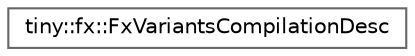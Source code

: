 digraph "Graphical Class Hierarchy"
{
 // LATEX_PDF_SIZE
  bgcolor="transparent";
  edge [fontname=Helvetica,fontsize=10,labelfontname=Helvetica,labelfontsize=10];
  node [fontname=Helvetica,fontsize=10,shape=box,height=0.2,width=0.4];
  rankdir="LR";
  Node0 [id="Node000000",label="tiny::fx::FxVariantsCompilationDesc",height=0.2,width=0.4,color="grey40", fillcolor="white", style="filled",URL="$structtiny_1_1fx_1_1_fx_variants_compilation_desc.html",tooltip=" "];
}
